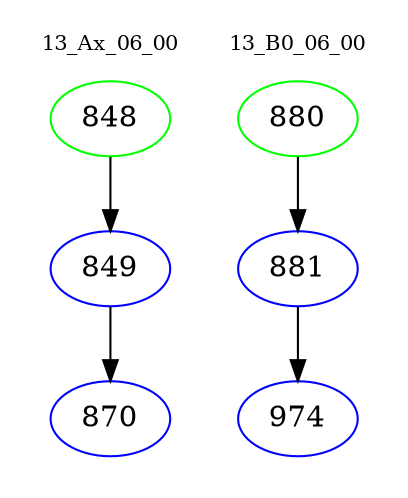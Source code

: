 digraph{
subgraph cluster_0 {
color = white
label = "13_Ax_06_00";
fontsize=10;
T0_848 [label="848", color="green"]
T0_848 -> T0_849 [color="black"]
T0_849 [label="849", color="blue"]
T0_849 -> T0_870 [color="black"]
T0_870 [label="870", color="blue"]
}
subgraph cluster_1 {
color = white
label = "13_B0_06_00";
fontsize=10;
T1_880 [label="880", color="green"]
T1_880 -> T1_881 [color="black"]
T1_881 [label="881", color="blue"]
T1_881 -> T1_974 [color="black"]
T1_974 [label="974", color="blue"]
}
}
